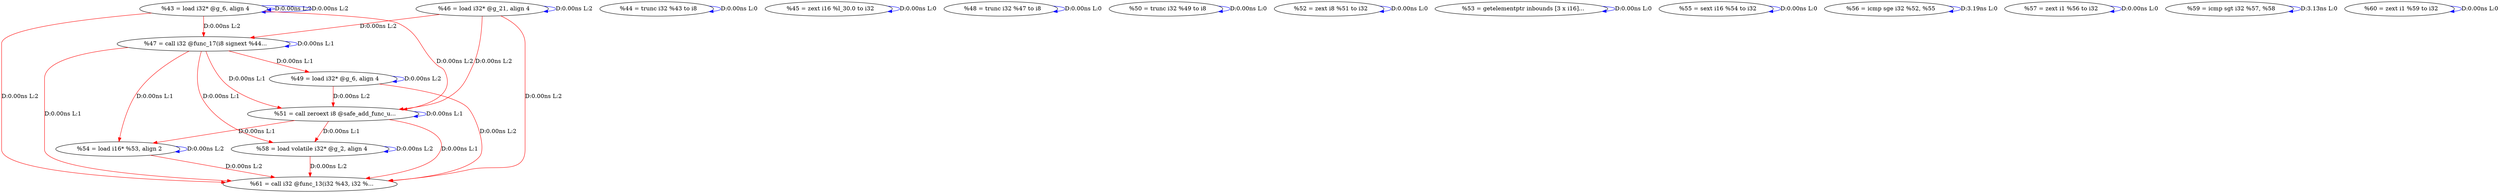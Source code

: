 digraph {
Node0x2bfc470[label="  %43 = load i32* @g_6, align 4"];
Node0x2bfc470 -> Node0x2bfc470[label="D:0.00ns L:2",color=blue];
Node0x2bfc470 -> Node0x2bfc470[label="D:0.00ns L:2",color=blue];
Node0x2bfc7f0[label="  %47 = call i32 @func_17(i8 signext %44..."];
Node0x2bfc470 -> Node0x2bfc7f0[label="D:0.00ns L:2",color=red];
Node0x2bfcb70[label="  %51 = call zeroext i8 @safe_add_func_u..."];
Node0x2bfc470 -> Node0x2bfcb70[label="D:0.00ns L:2",color=red];
Node0x2bedbb0[label="  %61 = call i32 @func_13(i32 %43, i32 %..."];
Node0x2bfc470 -> Node0x2bedbb0[label="D:0.00ns L:2",color=red];
Node0x2bfc550[label="  %44 = trunc i32 %43 to i8"];
Node0x2bfc550 -> Node0x2bfc550[label="D:0.00ns L:0",color=blue];
Node0x2bfc630[label="  %45 = zext i16 %l_30.0 to i32"];
Node0x2bfc630 -> Node0x2bfc630[label="D:0.00ns L:0",color=blue];
Node0x2bfc710[label="  %46 = load i32* @g_21, align 4"];
Node0x2bfc710 -> Node0x2bfc710[label="D:0.00ns L:2",color=blue];
Node0x2bfc710 -> Node0x2bfc7f0[label="D:0.00ns L:2",color=red];
Node0x2bfc710 -> Node0x2bfcb70[label="D:0.00ns L:2",color=red];
Node0x2bfc710 -> Node0x2bedbb0[label="D:0.00ns L:2",color=red];
Node0x2bfc7f0 -> Node0x2bfc7f0[label="D:0.00ns L:1",color=blue];
Node0x2bfc9b0[label="  %49 = load i32* @g_6, align 4"];
Node0x2bfc7f0 -> Node0x2bfc9b0[label="D:0.00ns L:1",color=red];
Node0x2bfc7f0 -> Node0x2bfcb70[label="D:0.00ns L:1",color=red];
Node0x2bfce10[label="  %54 = load i16* %53, align 2"];
Node0x2bfc7f0 -> Node0x2bfce10[label="D:0.00ns L:1",color=red];
Node0x2bed910[label="  %58 = load volatile i32* @g_2, align 4"];
Node0x2bfc7f0 -> Node0x2bed910[label="D:0.00ns L:1",color=red];
Node0x2bfc7f0 -> Node0x2bedbb0[label="D:0.00ns L:1",color=red];
Node0x2bfc8d0[label="  %48 = trunc i32 %47 to i8"];
Node0x2bfc8d0 -> Node0x2bfc8d0[label="D:0.00ns L:0",color=blue];
Node0x2bfc9b0 -> Node0x2bfc9b0[label="D:0.00ns L:2",color=blue];
Node0x2bfc9b0 -> Node0x2bfcb70[label="D:0.00ns L:2",color=red];
Node0x2bfc9b0 -> Node0x2bedbb0[label="D:0.00ns L:2",color=red];
Node0x2bfca90[label="  %50 = trunc i32 %49 to i8"];
Node0x2bfca90 -> Node0x2bfca90[label="D:0.00ns L:0",color=blue];
Node0x2bfcb70 -> Node0x2bfcb70[label="D:0.00ns L:1",color=blue];
Node0x2bfcb70 -> Node0x2bfce10[label="D:0.00ns L:1",color=red];
Node0x2bfcb70 -> Node0x2bed910[label="D:0.00ns L:1",color=red];
Node0x2bfcb70 -> Node0x2bedbb0[label="D:0.00ns L:1",color=red];
Node0x2bfcc50[label="  %52 = zext i8 %51 to i32"];
Node0x2bfcc50 -> Node0x2bfcc50[label="D:0.00ns L:0",color=blue];
Node0x2bfcd30[label="  %53 = getelementptr inbounds [3 x i16]..."];
Node0x2bfcd30 -> Node0x2bfcd30[label="D:0.00ns L:0",color=blue];
Node0x2bfce10 -> Node0x2bfce10[label="D:0.00ns L:2",color=blue];
Node0x2bfce10 -> Node0x2bedbb0[label="D:0.00ns L:2",color=red];
Node0x2bed640[label="  %55 = sext i16 %54 to i32"];
Node0x2bed640 -> Node0x2bed640[label="D:0.00ns L:0",color=blue];
Node0x2bed720[label="  %56 = icmp sge i32 %52, %55"];
Node0x2bed720 -> Node0x2bed720[label="D:3.19ns L:0",color=blue];
Node0x2bed830[label="  %57 = zext i1 %56 to i32"];
Node0x2bed830 -> Node0x2bed830[label="D:0.00ns L:0",color=blue];
Node0x2bed910 -> Node0x2bed910[label="D:0.00ns L:2",color=blue];
Node0x2bed910 -> Node0x2bedbb0[label="D:0.00ns L:2",color=red];
Node0x2bed9f0[label="  %59 = icmp sgt i32 %57, %58"];
Node0x2bed9f0 -> Node0x2bed9f0[label="D:3.13ns L:0",color=blue];
Node0x2bedad0[label="  %60 = zext i1 %59 to i32"];
Node0x2bedad0 -> Node0x2bedad0[label="D:0.00ns L:0",color=blue];
}
